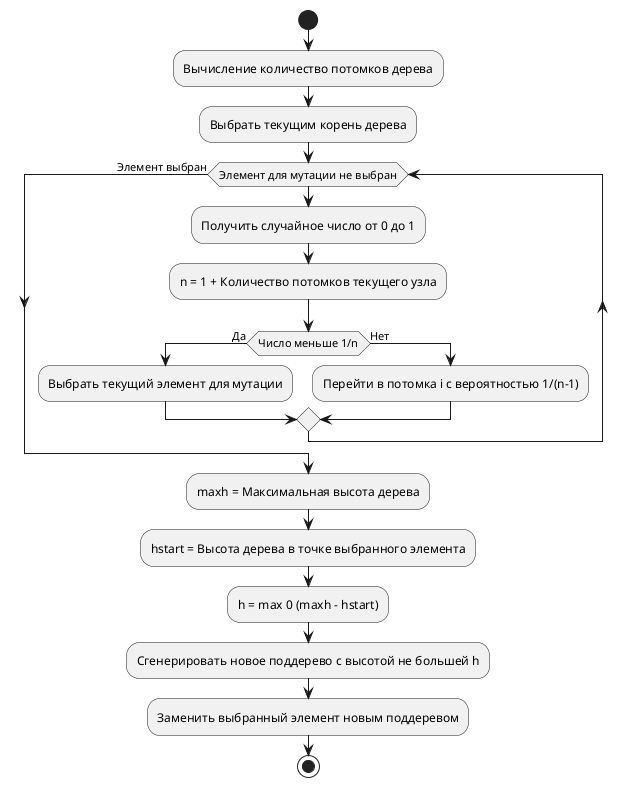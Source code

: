 @startuml
start

:Вычисление количество потомков дерева;

:Выбрать текущим корень дерева;

while (Элемент для мутации не выбран)

  :Получить случайное число от 0 до 1;

  :n = 1 + Количество потомков текущего узла;

  if (Число меньше 1/n) then (Да)
    :Выбрать текущий элемент для мутации;
  else (Нет)
    :Перейти в потомка i с вероятностью 1/(n-1);
  endif
end while (Элемент выбран)

:maxh = Максимальная высота дерева;

:hstart = Высота дерева в точке выбранного элемента;

:h = max 0 (maxh - hstart);

:Сгенерировать новое поддерево с высотой не большей h;

:Заменить выбранный элемент новым поддеревом;
stop
@enduml